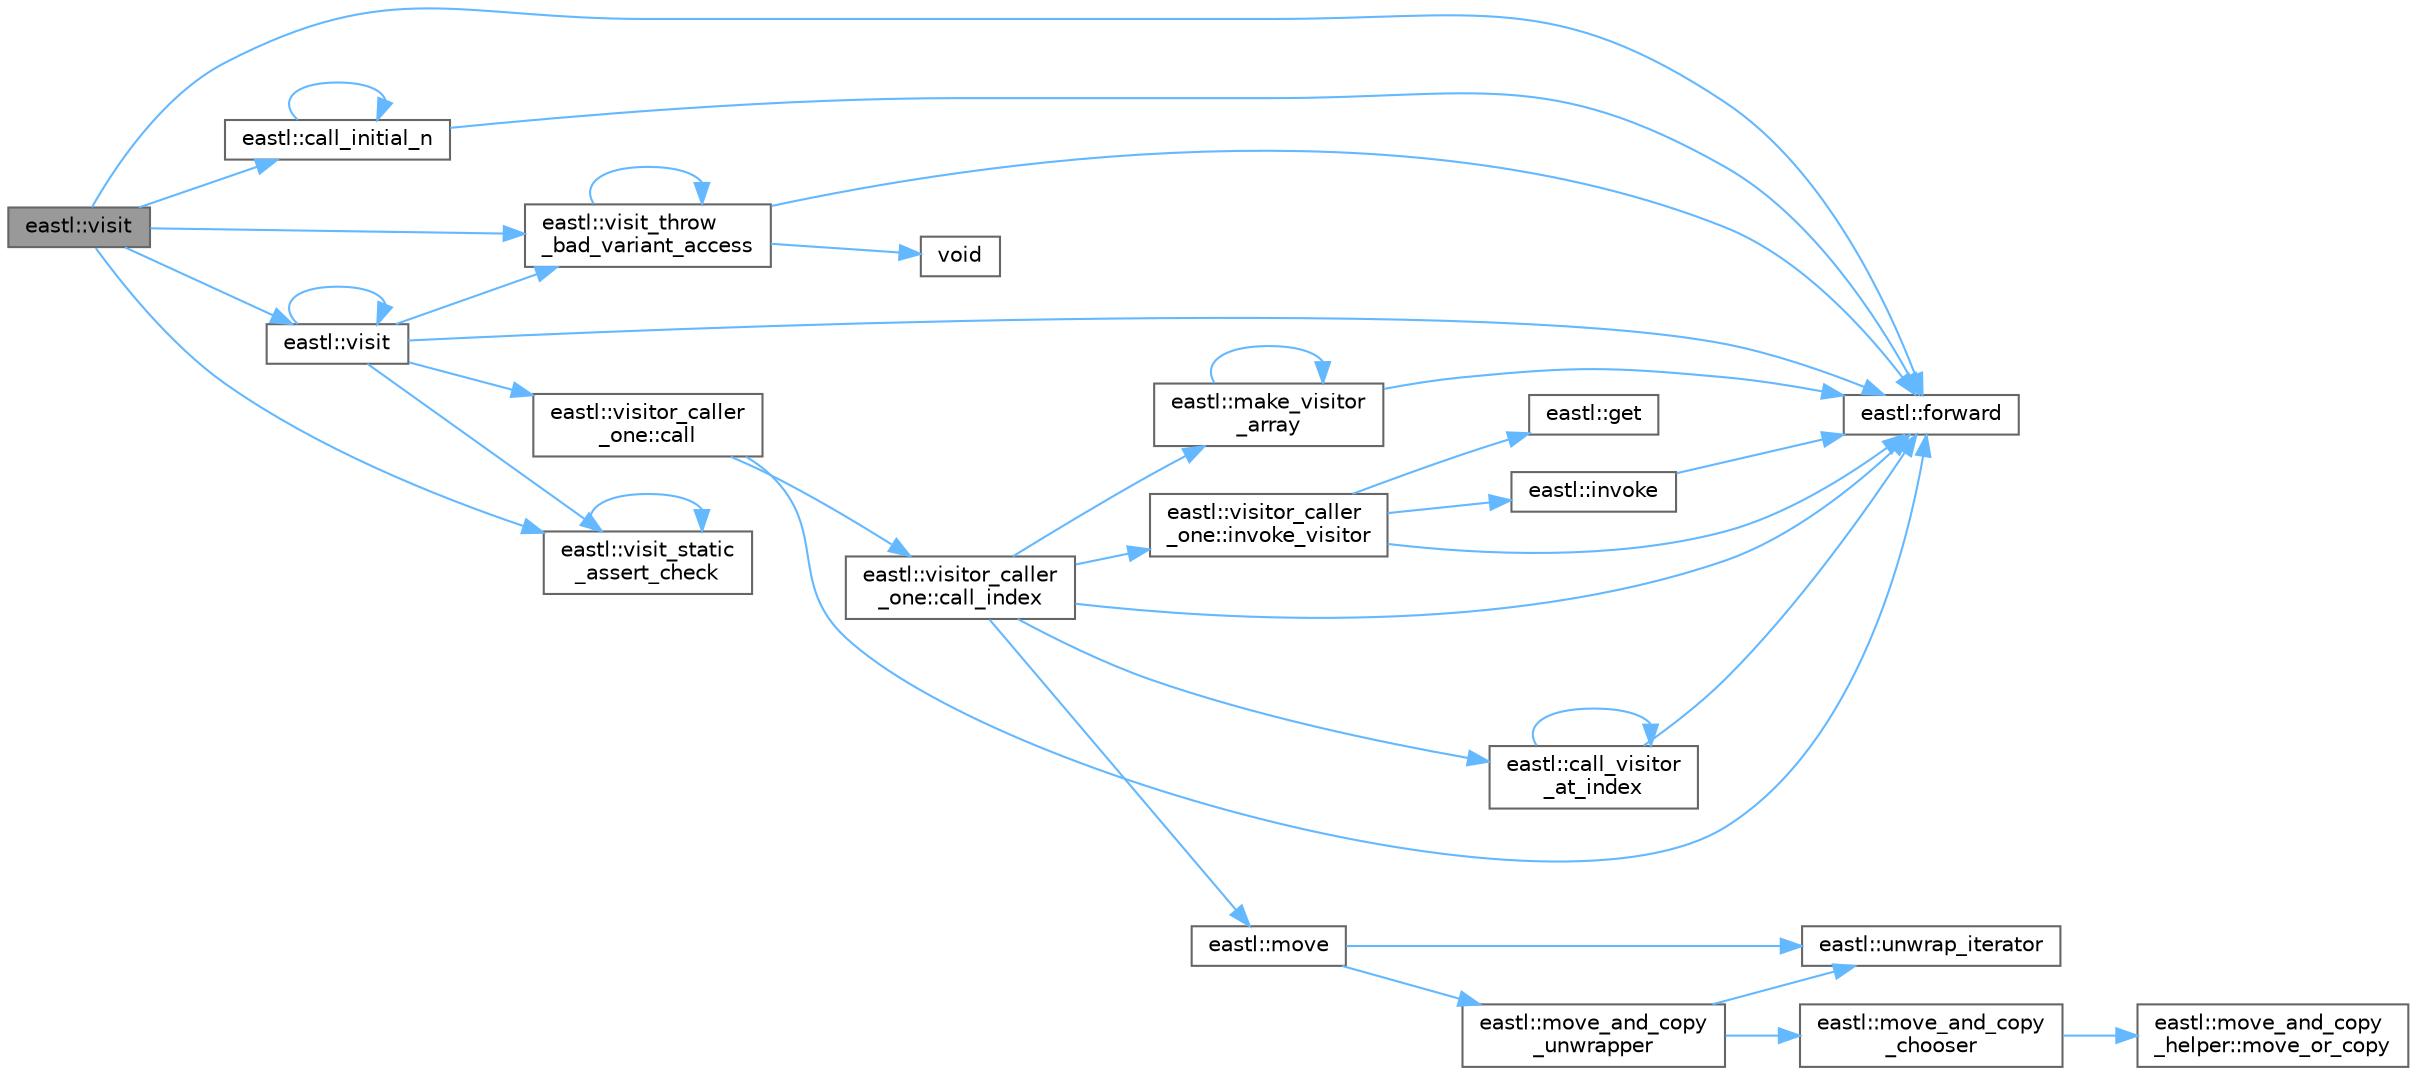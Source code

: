 digraph "eastl::visit"
{
 // LATEX_PDF_SIZE
  bgcolor="transparent";
  edge [fontname=Helvetica,fontsize=10,labelfontname=Helvetica,labelfontsize=10];
  node [fontname=Helvetica,fontsize=10,shape=box,height=0.2,width=0.4];
  rankdir="LR";
  Node1 [id="Node000001",label="eastl::visit",height=0.2,width=0.4,color="gray40", fillcolor="grey60", style="filled", fontcolor="black",tooltip=" "];
  Node1 -> Node2 [id="edge37_Node000001_Node000002",color="steelblue1",style="solid",tooltip=" "];
  Node2 [id="Node000002",label="eastl::call_initial_n",height=0.2,width=0.4,color="grey40", fillcolor="white", style="filled",URL="$namespaceeastl.html#aa119efe8f7797d973948b96f7fcad0d9",tooltip=" "];
  Node2 -> Node2 [id="edge38_Node000002_Node000002",color="steelblue1",style="solid",tooltip=" "];
  Node2 -> Node3 [id="edge39_Node000002_Node000003",color="steelblue1",style="solid",tooltip=" "];
  Node3 [id="Node000003",label="eastl::forward",height=0.2,width=0.4,color="grey40", fillcolor="white", style="filled",URL="$namespaceeastl.html#a36662e86289d74a927ced4b51496fce5",tooltip=" "];
  Node1 -> Node3 [id="edge40_Node000001_Node000003",color="steelblue1",style="solid",tooltip=" "];
  Node1 -> Node4 [id="edge41_Node000001_Node000004",color="steelblue1",style="solid",tooltip=" "];
  Node4 [id="Node000004",label="eastl::visit",height=0.2,width=0.4,color="grey40", fillcolor="white", style="filled",URL="$namespaceeastl.html#a8fc9fc04dab11b10b6c07d8225f42137",tooltip=" "];
  Node4 -> Node5 [id="edge42_Node000004_Node000005",color="steelblue1",style="solid",tooltip=" "];
  Node5 [id="Node000005",label="eastl::visitor_caller\l_one::call",height=0.2,width=0.4,color="grey40", fillcolor="white", style="filled",URL="$structeastl_1_1visitor__caller__one.html#ac9c3762d6a3b67bbf8e9e797b0c8b26a",tooltip=" "];
  Node5 -> Node6 [id="edge43_Node000005_Node000006",color="steelblue1",style="solid",tooltip=" "];
  Node6 [id="Node000006",label="eastl::visitor_caller\l_one::call_index",height=0.2,width=0.4,color="grey40", fillcolor="white", style="filled",URL="$structeastl_1_1visitor__caller__one.html#ac8b98f78aa675f93e2b9b044a615e273",tooltip=" "];
  Node6 -> Node7 [id="edge44_Node000006_Node000007",color="steelblue1",style="solid",tooltip=" "];
  Node7 [id="Node000007",label="eastl::call_visitor\l_at_index",height=0.2,width=0.4,color="grey40", fillcolor="white", style="filled",URL="$namespaceeastl.html#a7df9972c27d6a693351b086d141064d1",tooltip=" "];
  Node7 -> Node7 [id="edge45_Node000007_Node000007",color="steelblue1",style="solid",tooltip=" "];
  Node7 -> Node3 [id="edge46_Node000007_Node000003",color="steelblue1",style="solid",tooltip=" "];
  Node6 -> Node3 [id="edge47_Node000006_Node000003",color="steelblue1",style="solid",tooltip=" "];
  Node6 -> Node8 [id="edge48_Node000006_Node000008",color="steelblue1",style="solid",tooltip=" "];
  Node8 [id="Node000008",label="eastl::visitor_caller\l_one::invoke_visitor",height=0.2,width=0.4,color="grey40", fillcolor="white", style="filled",URL="$structeastl_1_1visitor__caller__one.html#a82d9e80f357f089966db78c662c5a92f",tooltip=" "];
  Node8 -> Node3 [id="edge49_Node000008_Node000003",color="steelblue1",style="solid",tooltip=" "];
  Node8 -> Node9 [id="edge50_Node000008_Node000009",color="steelblue1",style="solid",tooltip=" "];
  Node9 [id="Node000009",label="eastl::get",height=0.2,width=0.4,color="grey40", fillcolor="white", style="filled",URL="$namespaceeastl.html#ac97dedae1570e2a239ff86cafda745bb",tooltip=" "];
  Node8 -> Node10 [id="edge51_Node000008_Node000010",color="steelblue1",style="solid",tooltip=" "];
  Node10 [id="Node000010",label="eastl::invoke",height=0.2,width=0.4,color="grey40", fillcolor="white", style="filled",URL="$namespaceeastl.html#afecc703e5abfd2fcd6f342e3e345249e",tooltip=" "];
  Node10 -> Node3 [id="edge52_Node000010_Node000003",color="steelblue1",style="solid",tooltip=" "];
  Node6 -> Node11 [id="edge53_Node000006_Node000011",color="steelblue1",style="solid",tooltip=" "];
  Node11 [id="Node000011",label="eastl::make_visitor\l_array",height=0.2,width=0.4,color="grey40", fillcolor="white", style="filled",URL="$namespaceeastl.html#ad3e51b1eb84e6d277baf6d53794cb51f",tooltip=" "];
  Node11 -> Node3 [id="edge54_Node000011_Node000003",color="steelblue1",style="solid",tooltip=" "];
  Node11 -> Node11 [id="edge55_Node000011_Node000011",color="steelblue1",style="solid",tooltip=" "];
  Node6 -> Node12 [id="edge56_Node000006_Node000012",color="steelblue1",style="solid",tooltip=" "];
  Node12 [id="Node000012",label="eastl::move",height=0.2,width=0.4,color="grey40", fillcolor="white", style="filled",URL="$namespaceeastl.html#a58ada88d74ffe16bba892a0ccccc8aba",tooltip=" "];
  Node12 -> Node13 [id="edge57_Node000012_Node000013",color="steelblue1",style="solid",tooltip=" "];
  Node13 [id="Node000013",label="eastl::move_and_copy\l_unwrapper",height=0.2,width=0.4,color="grey40", fillcolor="white", style="filled",URL="$namespaceeastl.html#a661e609e51ae177a723acb076d9fcb52",tooltip=" "];
  Node13 -> Node14 [id="edge58_Node000013_Node000014",color="steelblue1",style="solid",tooltip=" "];
  Node14 [id="Node000014",label="eastl::move_and_copy\l_chooser",height=0.2,width=0.4,color="grey40", fillcolor="white", style="filled",URL="$namespaceeastl.html#a69a59b58a0b86c06c81fd89a94cff90d",tooltip=" "];
  Node14 -> Node15 [id="edge59_Node000014_Node000015",color="steelblue1",style="solid",tooltip=" "];
  Node15 [id="Node000015",label="eastl::move_and_copy\l_helper::move_or_copy",height=0.2,width=0.4,color="grey40", fillcolor="white", style="filled",URL="$structeastl_1_1move__and__copy__helper.html#aa9de7d135fbe5ddb02a94513283cf77b",tooltip=" "];
  Node13 -> Node16 [id="edge60_Node000013_Node000016",color="steelblue1",style="solid",tooltip=" "];
  Node16 [id="Node000016",label="eastl::unwrap_iterator",height=0.2,width=0.4,color="grey40", fillcolor="white", style="filled",URL="$namespaceeastl.html#a82f343209a121c16468a124327e2d303",tooltip=" "];
  Node12 -> Node16 [id="edge61_Node000012_Node000016",color="steelblue1",style="solid",tooltip=" "];
  Node5 -> Node3 [id="edge62_Node000005_Node000003",color="steelblue1",style="solid",tooltip=" "];
  Node4 -> Node3 [id="edge63_Node000004_Node000003",color="steelblue1",style="solid",tooltip=" "];
  Node4 -> Node4 [id="edge64_Node000004_Node000004",color="steelblue1",style="solid",tooltip=" "];
  Node4 -> Node17 [id="edge65_Node000004_Node000017",color="steelblue1",style="solid",tooltip=" "];
  Node17 [id="Node000017",label="eastl::visit_static\l_assert_check",height=0.2,width=0.4,color="grey40", fillcolor="white", style="filled",URL="$namespaceeastl.html#a6c955c9d89d9a3641f583aa84adb4354",tooltip=" "];
  Node17 -> Node17 [id="edge66_Node000017_Node000017",color="steelblue1",style="solid",tooltip=" "];
  Node4 -> Node18 [id="edge67_Node000004_Node000018",color="steelblue1",style="solid",tooltip=" "];
  Node18 [id="Node000018",label="eastl::visit_throw\l_bad_variant_access",height=0.2,width=0.4,color="grey40", fillcolor="white", style="filled",URL="$namespaceeastl.html#abdad06bc4b486e570ce866a138873c20",tooltip=" "];
  Node18 -> Node3 [id="edge68_Node000018_Node000003",color="steelblue1",style="solid",tooltip=" "];
  Node18 -> Node18 [id="edge69_Node000018_Node000018",color="steelblue1",style="solid",tooltip=" "];
  Node18 -> Node19 [id="edge70_Node000018_Node000019",color="steelblue1",style="solid",tooltip=" "];
  Node19 [id="Node000019",label="void",height=0.2,width=0.4,color="grey40", fillcolor="white", style="filled",URL="$mimalloc_8h.html#a9d6d8aef94ac19034a5f163606f84830",tooltip=" "];
  Node1 -> Node17 [id="edge71_Node000001_Node000017",color="steelblue1",style="solid",tooltip=" "];
  Node1 -> Node18 [id="edge72_Node000001_Node000018",color="steelblue1",style="solid",tooltip=" "];
}
